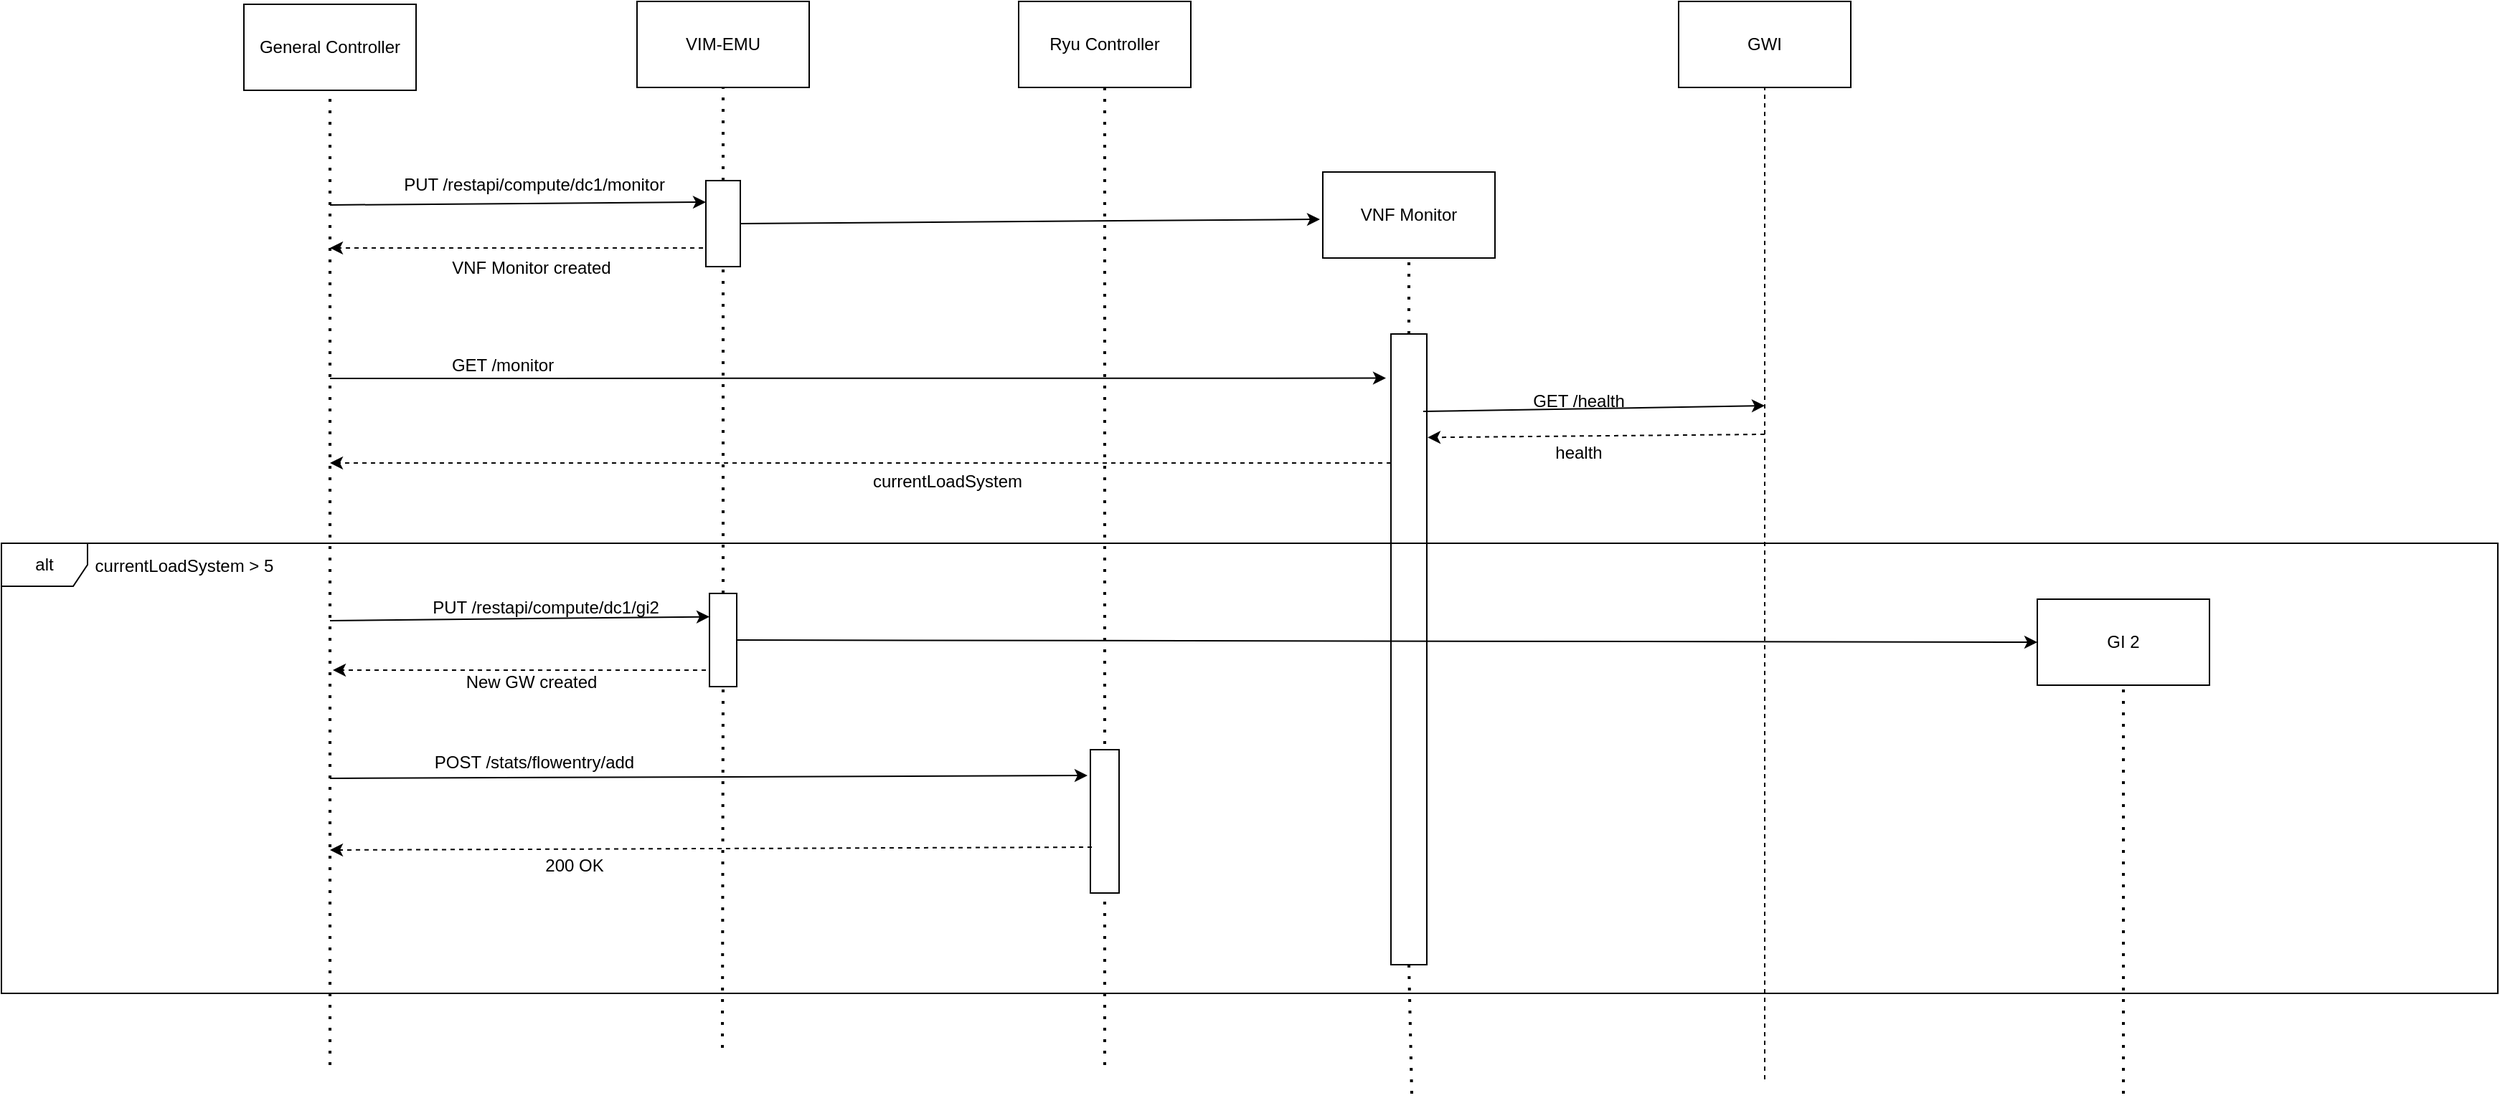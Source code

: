<mxfile version="27.0.8">
  <diagram name="Page-1" id="2bUZYst8COPKteRAMeaq">
    <mxGraphModel dx="2253" dy="867" grid="1" gridSize="10" guides="1" tooltips="1" connect="1" arrows="1" fold="1" page="1" pageScale="1" pageWidth="827" pageHeight="1169" math="0" shadow="0">
      <root>
        <mxCell id="0" />
        <mxCell id="1" parent="0" />
        <mxCell id="lAB_q-fakEIK8nZr2F8V-1" value="General Controller" style="rounded=0;whiteSpace=wrap;html=1;" vertex="1" parent="1">
          <mxGeometry x="80" y="140" width="120" height="60" as="geometry" />
        </mxCell>
        <mxCell id="lAB_q-fakEIK8nZr2F8V-2" value="VIM-EMU" style="rounded=0;whiteSpace=wrap;html=1;" vertex="1" parent="1">
          <mxGeometry x="354" y="138" width="120" height="60" as="geometry" />
        </mxCell>
        <mxCell id="lAB_q-fakEIK8nZr2F8V-3" value="Ryu Controller" style="rounded=0;whiteSpace=wrap;html=1;" vertex="1" parent="1">
          <mxGeometry x="620" y="138" width="120" height="60" as="geometry" />
        </mxCell>
        <mxCell id="lAB_q-fakEIK8nZr2F8V-4" value="" style="endArrow=none;dashed=1;html=1;dashPattern=1 3;strokeWidth=2;rounded=0;entryX=0.5;entryY=1;entryDx=0;entryDy=0;" edge="1" parent="1" target="lAB_q-fakEIK8nZr2F8V-1">
          <mxGeometry width="50" height="50" relative="1" as="geometry">
            <mxPoint x="140" y="880" as="sourcePoint" />
            <mxPoint x="260" y="370" as="targetPoint" />
          </mxGeometry>
        </mxCell>
        <mxCell id="lAB_q-fakEIK8nZr2F8V-5" value="" style="endArrow=none;dashed=1;html=1;dashPattern=1 3;strokeWidth=2;rounded=0;entryX=0.5;entryY=1;entryDx=0;entryDy=0;" edge="1" parent="1" source="lAB_q-fakEIK8nZr2F8V-32" target="lAB_q-fakEIK8nZr2F8V-2">
          <mxGeometry width="50" height="50" relative="1" as="geometry">
            <mxPoint x="413.5" y="868" as="sourcePoint" />
            <mxPoint x="413.5" y="188" as="targetPoint" />
          </mxGeometry>
        </mxCell>
        <mxCell id="lAB_q-fakEIK8nZr2F8V-6" value="" style="endArrow=none;dashed=1;html=1;dashPattern=1 3;strokeWidth=2;rounded=0;entryX=0.5;entryY=1;entryDx=0;entryDy=0;" edge="1" parent="1" target="lAB_q-fakEIK8nZr2F8V-3">
          <mxGeometry width="50" height="50" relative="1" as="geometry">
            <mxPoint x="680" y="880" as="sourcePoint" />
            <mxPoint x="699" y="198" as="targetPoint" />
          </mxGeometry>
        </mxCell>
        <mxCell id="lAB_q-fakEIK8nZr2F8V-7" value="" style="endArrow=classic;html=1;rounded=0;entryX=0;entryY=0.25;entryDx=0;entryDy=0;" edge="1" parent="1" target="lAB_q-fakEIK8nZr2F8V-11">
          <mxGeometry width="50" height="50" relative="1" as="geometry">
            <mxPoint x="140" y="280" as="sourcePoint" />
            <mxPoint x="310" y="290" as="targetPoint" />
          </mxGeometry>
        </mxCell>
        <mxCell id="lAB_q-fakEIK8nZr2F8V-8" value="PUT /restapi/compute/dc1/monitor" style="text;html=1;align=center;verticalAlign=middle;resizable=0;points=[];autosize=1;strokeColor=none;fillColor=none;" vertex="1" parent="1">
          <mxGeometry x="177" y="251" width="210" height="30" as="geometry" />
        </mxCell>
        <mxCell id="lAB_q-fakEIK8nZr2F8V-11" value="" style="rounded=0;whiteSpace=wrap;html=1;" vertex="1" parent="1">
          <mxGeometry x="402" y="263" width="24" height="60" as="geometry" />
        </mxCell>
        <mxCell id="lAB_q-fakEIK8nZr2F8V-12" value="VNF Monitor" style="rounded=0;whiteSpace=wrap;html=1;" vertex="1" parent="1">
          <mxGeometry x="832" y="257" width="120" height="60" as="geometry" />
        </mxCell>
        <mxCell id="lAB_q-fakEIK8nZr2F8V-13" value="" style="endArrow=classic;html=1;rounded=0;exitX=1;exitY=0.5;exitDx=0;exitDy=0;" edge="1" parent="1" source="lAB_q-fakEIK8nZr2F8V-11">
          <mxGeometry width="50" height="50" relative="1" as="geometry">
            <mxPoint x="490" y="430" as="sourcePoint" />
            <mxPoint x="830" y="290" as="targetPoint" />
          </mxGeometry>
        </mxCell>
        <mxCell id="lAB_q-fakEIK8nZr2F8V-14" value="" style="endArrow=none;dashed=1;html=1;dashPattern=1 3;strokeWidth=2;rounded=0;entryX=0.5;entryY=1;entryDx=0;entryDy=0;" edge="1" parent="1" source="lAB_q-fakEIK8nZr2F8V-17" target="lAB_q-fakEIK8nZr2F8V-12">
          <mxGeometry width="50" height="50" relative="1" as="geometry">
            <mxPoint x="900" y="890" as="sourcePoint" />
            <mxPoint x="550" y="550" as="targetPoint" />
          </mxGeometry>
        </mxCell>
        <mxCell id="lAB_q-fakEIK8nZr2F8V-15" value="" style="endArrow=classic;html=1;rounded=0;dashed=1;" edge="1" parent="1">
          <mxGeometry width="50" height="50" relative="1" as="geometry">
            <mxPoint x="400" y="310" as="sourcePoint" />
            <mxPoint x="140" y="310" as="targetPoint" />
          </mxGeometry>
        </mxCell>
        <mxCell id="lAB_q-fakEIK8nZr2F8V-16" value="VNF Monitor created" style="text;html=1;align=center;verticalAlign=middle;resizable=0;points=[];autosize=1;strokeColor=none;fillColor=none;" vertex="1" parent="1">
          <mxGeometry x="215" y="309" width="130" height="30" as="geometry" />
        </mxCell>
        <mxCell id="lAB_q-fakEIK8nZr2F8V-18" value="" style="endArrow=none;dashed=1;html=1;dashPattern=1 3;strokeWidth=2;rounded=0;entryX=0.5;entryY=1;entryDx=0;entryDy=0;" edge="1" parent="1" target="lAB_q-fakEIK8nZr2F8V-17">
          <mxGeometry width="50" height="50" relative="1" as="geometry">
            <mxPoint x="894" y="900" as="sourcePoint" />
            <mxPoint x="896" y="810" as="targetPoint" />
          </mxGeometry>
        </mxCell>
        <mxCell id="lAB_q-fakEIK8nZr2F8V-17" value="" style="rounded=0;whiteSpace=wrap;html=1;" vertex="1" parent="1">
          <mxGeometry x="879.5" y="370" width="25" height="440" as="geometry" />
        </mxCell>
        <mxCell id="lAB_q-fakEIK8nZr2F8V-19" value="" style="endArrow=classic;html=1;rounded=0;entryX=-0.14;entryY=0.07;entryDx=0;entryDy=0;entryPerimeter=0;" edge="1" parent="1" target="lAB_q-fakEIK8nZr2F8V-17">
          <mxGeometry width="50" height="50" relative="1" as="geometry">
            <mxPoint x="140" y="401" as="sourcePoint" />
            <mxPoint x="310" y="450" as="targetPoint" />
          </mxGeometry>
        </mxCell>
        <mxCell id="lAB_q-fakEIK8nZr2F8V-20" value="GET /monitor" style="text;html=1;align=center;verticalAlign=middle;resizable=0;points=[];autosize=1;strokeColor=none;fillColor=none;" vertex="1" parent="1">
          <mxGeometry x="215" y="377" width="90" height="30" as="geometry" />
        </mxCell>
        <mxCell id="lAB_q-fakEIK8nZr2F8V-21" value="GWI" style="rounded=0;whiteSpace=wrap;html=1;" vertex="1" parent="1">
          <mxGeometry x="1080" y="138" width="120" height="60" as="geometry" />
        </mxCell>
        <mxCell id="lAB_q-fakEIK8nZr2F8V-22" value="" style="endArrow=none;dashed=1;html=1;rounded=0;entryX=0.5;entryY=1;entryDx=0;entryDy=0;" edge="1" parent="1" target="lAB_q-fakEIK8nZr2F8V-21">
          <mxGeometry width="50" height="50" relative="1" as="geometry">
            <mxPoint x="1140" y="890" as="sourcePoint" />
            <mxPoint x="1180" y="430" as="targetPoint" />
          </mxGeometry>
        </mxCell>
        <mxCell id="lAB_q-fakEIK8nZr2F8V-23" value="" style="endArrow=classic;html=1;rounded=0;exitX=0.9;exitY=0.125;exitDx=0;exitDy=0;exitPerimeter=0;" edge="1" parent="1">
          <mxGeometry width="50" height="50" relative="1" as="geometry">
            <mxPoint x="902" y="424" as="sourcePoint" />
            <mxPoint x="1140" y="420" as="targetPoint" />
          </mxGeometry>
        </mxCell>
        <mxCell id="lAB_q-fakEIK8nZr2F8V-24" value="GET /health" style="text;html=1;align=center;verticalAlign=middle;resizable=0;points=[];autosize=1;strokeColor=none;fillColor=none;" vertex="1" parent="1">
          <mxGeometry x="965" y="402" width="90" height="30" as="geometry" />
        </mxCell>
        <mxCell id="lAB_q-fakEIK8nZr2F8V-25" value="" style="endArrow=classic;html=1;rounded=0;entryX=1.02;entryY=0.164;entryDx=0;entryDy=0;entryPerimeter=0;dashed=1;" edge="1" parent="1" target="lAB_q-fakEIK8nZr2F8V-17">
          <mxGeometry width="50" height="50" relative="1" as="geometry">
            <mxPoint x="1140" y="440" as="sourcePoint" />
            <mxPoint x="850" y="500" as="targetPoint" />
          </mxGeometry>
        </mxCell>
        <mxCell id="lAB_q-fakEIK8nZr2F8V-26" value="health" style="text;html=1;align=center;verticalAlign=middle;resizable=0;points=[];autosize=1;strokeColor=none;fillColor=none;" vertex="1" parent="1">
          <mxGeometry x="980" y="438" width="60" height="30" as="geometry" />
        </mxCell>
        <mxCell id="lAB_q-fakEIK8nZr2F8V-27" value="" style="endArrow=classic;html=1;rounded=0;dashed=1;" edge="1" parent="1">
          <mxGeometry width="50" height="50" relative="1" as="geometry">
            <mxPoint x="879.5" y="460" as="sourcePoint" />
            <mxPoint x="140" y="460" as="targetPoint" />
          </mxGeometry>
        </mxCell>
        <mxCell id="lAB_q-fakEIK8nZr2F8V-28" value="currentLoadSystem" style="text;html=1;align=center;verticalAlign=middle;resizable=0;points=[];autosize=1;strokeColor=none;fillColor=none;" vertex="1" parent="1">
          <mxGeometry x="505" y="458" width="130" height="30" as="geometry" />
        </mxCell>
        <mxCell id="lAB_q-fakEIK8nZr2F8V-29" value="alt" style="shape=umlFrame;whiteSpace=wrap;html=1;pointerEvents=0;" vertex="1" parent="1">
          <mxGeometry x="-89" y="516" width="1740" height="314" as="geometry" />
        </mxCell>
        <mxCell id="lAB_q-fakEIK8nZr2F8V-30" value="currentLoadSystem &amp;gt; 5" style="text;html=1;align=center;verticalAlign=middle;resizable=0;points=[];autosize=1;strokeColor=none;fillColor=none;" vertex="1" parent="1">
          <mxGeometry x="-37" y="517" width="150" height="30" as="geometry" />
        </mxCell>
        <mxCell id="lAB_q-fakEIK8nZr2F8V-31" value="" style="endArrow=classic;html=1;rounded=0;entryX=0;entryY=0.25;entryDx=0;entryDy=0;" edge="1" parent="1" target="lAB_q-fakEIK8nZr2F8V-32">
          <mxGeometry width="50" height="50" relative="1" as="geometry">
            <mxPoint x="140" y="570" as="sourcePoint" />
            <mxPoint x="270" y="570" as="targetPoint" />
          </mxGeometry>
        </mxCell>
        <mxCell id="lAB_q-fakEIK8nZr2F8V-33" value="" style="endArrow=none;dashed=1;html=1;dashPattern=1 3;strokeWidth=2;rounded=0;entryX=0.5;entryY=1;entryDx=0;entryDy=0;" edge="1" parent="1" target="lAB_q-fakEIK8nZr2F8V-32">
          <mxGeometry width="50" height="50" relative="1" as="geometry">
            <mxPoint x="413.5" y="868" as="sourcePoint" />
            <mxPoint x="414" y="198" as="targetPoint" />
          </mxGeometry>
        </mxCell>
        <mxCell id="lAB_q-fakEIK8nZr2F8V-32" value="" style="rounded=0;whiteSpace=wrap;html=1;" vertex="1" parent="1">
          <mxGeometry x="404.5" y="551" width="19" height="65" as="geometry" />
        </mxCell>
        <mxCell id="lAB_q-fakEIK8nZr2F8V-34" value="PUT /restapi/compute/dc1/gi2" style="text;html=1;align=center;verticalAlign=middle;resizable=0;points=[];autosize=1;strokeColor=none;fillColor=none;" vertex="1" parent="1">
          <mxGeometry x="200" y="546" width="180" height="30" as="geometry" />
        </mxCell>
        <mxCell id="lAB_q-fakEIK8nZr2F8V-35" value="" style="endArrow=classic;html=1;rounded=0;dashed=1;" edge="1" parent="1">
          <mxGeometry width="50" height="50" relative="1" as="geometry">
            <mxPoint x="402" y="604.5" as="sourcePoint" />
            <mxPoint x="142" y="604.5" as="targetPoint" />
          </mxGeometry>
        </mxCell>
        <mxCell id="lAB_q-fakEIK8nZr2F8V-36" value="New GW created" style="text;html=1;align=center;verticalAlign=middle;resizable=0;points=[];autosize=1;strokeColor=none;fillColor=none;" vertex="1" parent="1">
          <mxGeometry x="225" y="598" width="110" height="30" as="geometry" />
        </mxCell>
        <mxCell id="lAB_q-fakEIK8nZr2F8V-37" value="GI 2" style="rounded=0;whiteSpace=wrap;html=1;" vertex="1" parent="1">
          <mxGeometry x="1330" y="555" width="120" height="60" as="geometry" />
        </mxCell>
        <mxCell id="lAB_q-fakEIK8nZr2F8V-38" value="" style="endArrow=none;dashed=1;html=1;dashPattern=1 3;strokeWidth=2;rounded=0;entryX=0.5;entryY=1;entryDx=0;entryDy=0;" edge="1" parent="1" target="lAB_q-fakEIK8nZr2F8V-37">
          <mxGeometry width="50" height="50" relative="1" as="geometry">
            <mxPoint x="1390" y="900" as="sourcePoint" />
            <mxPoint x="1300" y="620" as="targetPoint" />
          </mxGeometry>
        </mxCell>
        <mxCell id="lAB_q-fakEIK8nZr2F8V-39" value="" style="endArrow=classic;html=1;rounded=0;exitX=1;exitY=0.5;exitDx=0;exitDy=0;entryX=0;entryY=0.5;entryDx=0;entryDy=0;" edge="1" parent="1" source="lAB_q-fakEIK8nZr2F8V-32" target="lAB_q-fakEIK8nZr2F8V-37">
          <mxGeometry width="50" height="50" relative="1" as="geometry">
            <mxPoint x="560" y="640" as="sourcePoint" />
            <mxPoint x="610" y="590" as="targetPoint" />
          </mxGeometry>
        </mxCell>
        <mxCell id="lAB_q-fakEIK8nZr2F8V-40" value="" style="endArrow=classic;html=1;rounded=0;entryX=-0.1;entryY=0.18;entryDx=0;entryDy=0;entryPerimeter=0;" edge="1" parent="1" target="lAB_q-fakEIK8nZr2F8V-41">
          <mxGeometry width="50" height="50" relative="1" as="geometry">
            <mxPoint x="140" y="680" as="sourcePoint" />
            <mxPoint x="250" y="1030" as="targetPoint" />
          </mxGeometry>
        </mxCell>
        <mxCell id="lAB_q-fakEIK8nZr2F8V-41" value="" style="rounded=0;whiteSpace=wrap;html=1;" vertex="1" parent="1">
          <mxGeometry x="670" y="660" width="20" height="100" as="geometry" />
        </mxCell>
        <mxCell id="lAB_q-fakEIK8nZr2F8V-43" value="POST /stats/flowentry/add" style="text;html=1;align=center;verticalAlign=middle;resizable=0;points=[];autosize=1;strokeColor=none;fillColor=none;" vertex="1" parent="1">
          <mxGeometry x="202" y="654" width="160" height="30" as="geometry" />
        </mxCell>
        <mxCell id="lAB_q-fakEIK8nZr2F8V-44" value="" style="endArrow=classic;html=1;rounded=0;dashed=1;exitX=0.05;exitY=0.68;exitDx=0;exitDy=0;exitPerimeter=0;" edge="1" parent="1" source="lAB_q-fakEIK8nZr2F8V-41">
          <mxGeometry width="50" height="50" relative="1" as="geometry">
            <mxPoint x="590" y="750" as="sourcePoint" />
            <mxPoint x="140" y="730" as="targetPoint" />
          </mxGeometry>
        </mxCell>
        <mxCell id="lAB_q-fakEIK8nZr2F8V-45" value="200 OK" style="text;html=1;align=center;verticalAlign=middle;resizable=0;points=[];autosize=1;strokeColor=none;fillColor=none;" vertex="1" parent="1">
          <mxGeometry x="280" y="726" width="60" height="30" as="geometry" />
        </mxCell>
      </root>
    </mxGraphModel>
  </diagram>
</mxfile>

